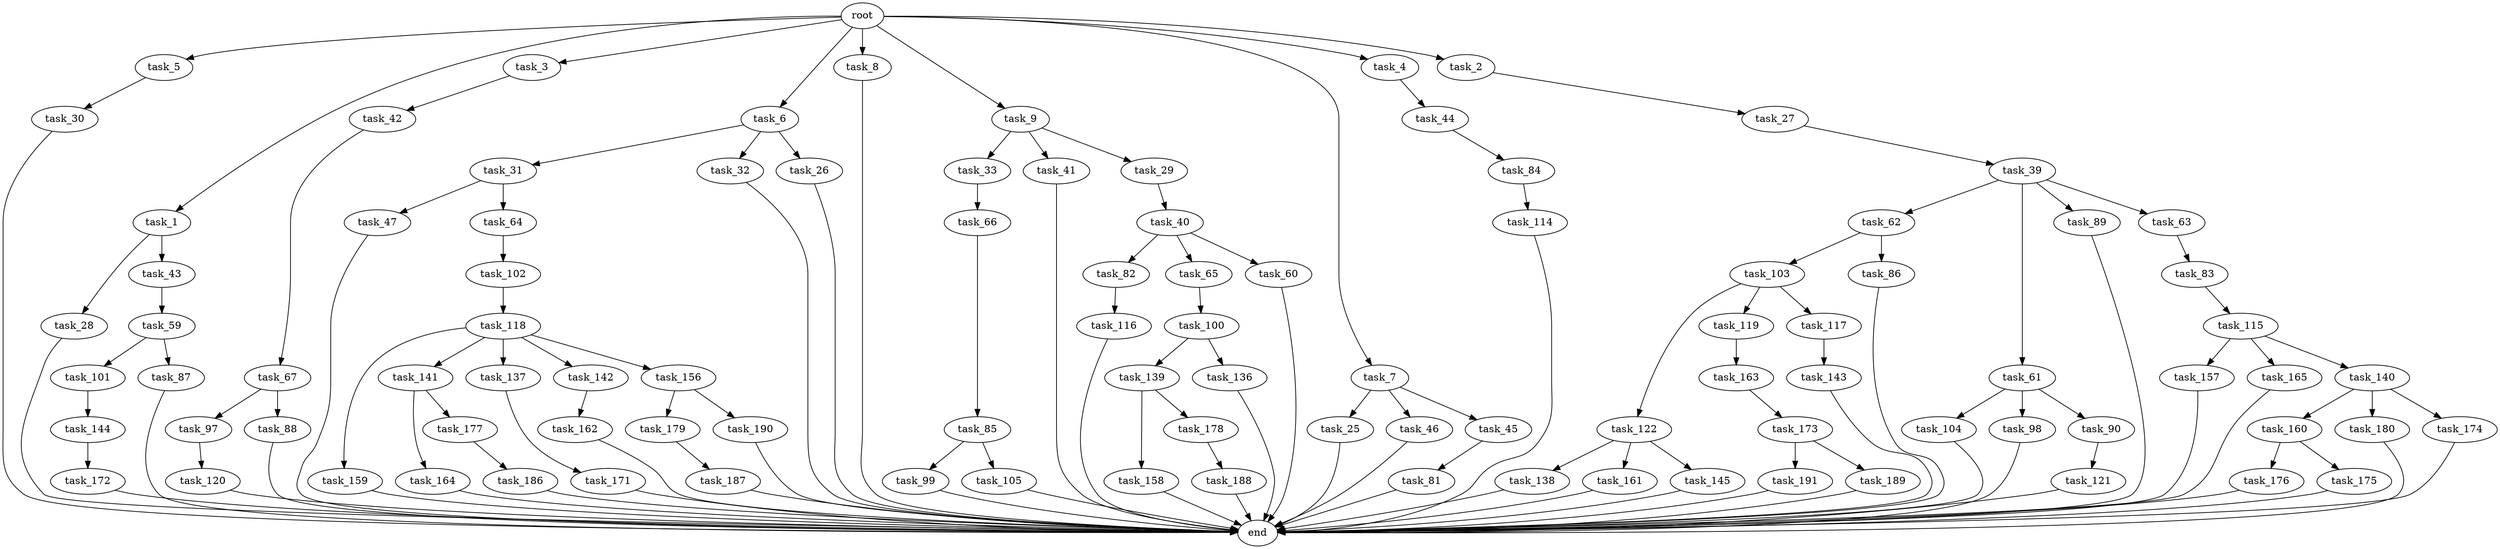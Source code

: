 digraph G {
  task_100 [size="420906795008.000000"];
  task_31 [size="77309411328.000000"];
  task_33 [size="420906795008.000000"];
  task_47 [size="549755813888.000000"];
  task_62 [size="214748364800.000000"];
  task_157 [size="77309411328.000000"];
  task_41 [size="420906795008.000000"];
  task_39 [size="309237645312.000000"];
  task_5 [size="1024.000000"];
  task_101 [size="695784701952.000000"];
  task_102 [size="549755813888.000000"];
  task_165 [size="77309411328.000000"];
  task_32 [size="77309411328.000000"];
  task_159 [size="549755813888.000000"];
  task_30 [size="137438953472.000000"];
  end [size="0.000000"];
  task_27 [size="695784701952.000000"];
  task_104 [size="34359738368.000000"];
  task_138 [size="420906795008.000000"];
  task_143 [size="77309411328.000000"];
  task_114 [size="695784701952.000000"];
  task_122 [size="695784701952.000000"];
  task_1 [size="1024.000000"];
  task_66 [size="214748364800.000000"];
  task_61 [size="214748364800.000000"];
  task_173 [size="695784701952.000000"];
  task_3 [size="1024.000000"];
  task_6 [size="1024.000000"];
  task_161 [size="420906795008.000000"];
  task_119 [size="695784701952.000000"];
  task_85 [size="695784701952.000000"];
  task_160 [size="137438953472.000000"];
  task_26 [size="77309411328.000000"];
  task_116 [size="549755813888.000000"];
  task_8 [size="1024.000000"];
  task_141 [size="549755813888.000000"];
  task_25 [size="858993459200.000000"];
  task_42 [size="695784701952.000000"];
  task_145 [size="420906795008.000000"];
  task_40 [size="309237645312.000000"];
  task_188 [size="549755813888.000000"];
  task_162 [size="549755813888.000000"];
  task_98 [size="34359738368.000000"];
  task_28 [size="214748364800.000000"];
  task_9 [size="1024.000000"];
  task_67 [size="420906795008.000000"];
  task_29 [size="420906795008.000000"];
  task_176 [size="309237645312.000000"];
  task_179 [size="549755813888.000000"];
  task_82 [size="34359738368.000000"];
  task_139 [size="137438953472.000000"];
  task_64 [size="549755813888.000000"];
  task_65 [size="34359738368.000000"];
  task_140 [size="77309411328.000000"];
  task_191 [size="309237645312.000000"];
  task_180 [size="137438953472.000000"];
  task_99 [size="549755813888.000000"];
  task_120 [size="549755813888.000000"];
  task_171 [size="695784701952.000000"];
  task_46 [size="858993459200.000000"];
  task_115 [size="549755813888.000000"];
  task_186 [size="137438953472.000000"];
  task_90 [size="34359738368.000000"];
  task_121 [size="137438953472.000000"];
  task_84 [size="77309411328.000000"];
  task_175 [size="309237645312.000000"];
  task_117 [size="695784701952.000000"];
  task_137 [size="549755813888.000000"];
  task_172 [size="858993459200.000000"];
  task_189 [size="309237645312.000000"];
  task_97 [size="420906795008.000000"];
  task_158 [size="549755813888.000000"];
  task_187 [size="34359738368.000000"];
  task_88 [size="420906795008.000000"];
  task_60 [size="34359738368.000000"];
  task_83 [size="695784701952.000000"];
  task_7 [size="1024.000000"];
  task_103 [size="420906795008.000000"];
  task_45 [size="858993459200.000000"];
  task_118 [size="214748364800.000000"];
  task_142 [size="549755813888.000000"];
  task_164 [size="137438953472.000000"];
  root [size="0.000000"];
  task_136 [size="137438953472.000000"];
  task_59 [size="695784701952.000000"];
  task_81 [size="137438953472.000000"];
  task_156 [size="549755813888.000000"];
  task_44 [size="858993459200.000000"];
  task_163 [size="214748364800.000000"];
  task_89 [size="214748364800.000000"];
  task_87 [size="695784701952.000000"];
  task_178 [size="549755813888.000000"];
  task_105 [size="549755813888.000000"];
  task_144 [size="858993459200.000000"];
  task_4 [size="1024.000000"];
  task_174 [size="137438953472.000000"];
  task_63 [size="214748364800.000000"];
  task_190 [size="549755813888.000000"];
  task_86 [size="420906795008.000000"];
  task_2 [size="1024.000000"];
  task_177 [size="137438953472.000000"];
  task_43 [size="214748364800.000000"];

  task_100 -> task_136 [size="134217728.000000"];
  task_100 -> task_139 [size="134217728.000000"];
  task_31 -> task_64 [size="536870912.000000"];
  task_31 -> task_47 [size="536870912.000000"];
  task_33 -> task_66 [size="209715200.000000"];
  task_47 -> end [size="1.000000"];
  task_62 -> task_103 [size="411041792.000000"];
  task_62 -> task_86 [size="411041792.000000"];
  task_157 -> end [size="1.000000"];
  task_41 -> end [size="1.000000"];
  task_39 -> task_62 [size="209715200.000000"];
  task_39 -> task_89 [size="209715200.000000"];
  task_39 -> task_61 [size="209715200.000000"];
  task_39 -> task_63 [size="209715200.000000"];
  task_5 -> task_30 [size="134217728.000000"];
  task_101 -> task_144 [size="838860800.000000"];
  task_102 -> task_118 [size="209715200.000000"];
  task_165 -> end [size="1.000000"];
  task_32 -> end [size="1.000000"];
  task_159 -> end [size="1.000000"];
  task_30 -> end [size="1.000000"];
  task_27 -> task_39 [size="301989888.000000"];
  task_104 -> end [size="1.000000"];
  task_138 -> end [size="1.000000"];
  task_143 -> end [size="1.000000"];
  task_114 -> end [size="1.000000"];
  task_122 -> task_138 [size="411041792.000000"];
  task_122 -> task_145 [size="411041792.000000"];
  task_122 -> task_161 [size="411041792.000000"];
  task_1 -> task_28 [size="209715200.000000"];
  task_1 -> task_43 [size="209715200.000000"];
  task_66 -> task_85 [size="679477248.000000"];
  task_61 -> task_90 [size="33554432.000000"];
  task_61 -> task_98 [size="33554432.000000"];
  task_61 -> task_104 [size="33554432.000000"];
  task_173 -> task_189 [size="301989888.000000"];
  task_173 -> task_191 [size="301989888.000000"];
  task_3 -> task_42 [size="679477248.000000"];
  task_6 -> task_26 [size="75497472.000000"];
  task_6 -> task_31 [size="75497472.000000"];
  task_6 -> task_32 [size="75497472.000000"];
  task_161 -> end [size="1.000000"];
  task_119 -> task_163 [size="209715200.000000"];
  task_85 -> task_99 [size="536870912.000000"];
  task_85 -> task_105 [size="536870912.000000"];
  task_160 -> task_176 [size="301989888.000000"];
  task_160 -> task_175 [size="301989888.000000"];
  task_26 -> end [size="1.000000"];
  task_116 -> end [size="1.000000"];
  task_8 -> end [size="1.000000"];
  task_141 -> task_177 [size="134217728.000000"];
  task_141 -> task_164 [size="134217728.000000"];
  task_25 -> end [size="1.000000"];
  task_42 -> task_67 [size="411041792.000000"];
  task_145 -> end [size="1.000000"];
  task_40 -> task_82 [size="33554432.000000"];
  task_40 -> task_60 [size="33554432.000000"];
  task_40 -> task_65 [size="33554432.000000"];
  task_188 -> end [size="1.000000"];
  task_162 -> end [size="1.000000"];
  task_98 -> end [size="1.000000"];
  task_28 -> end [size="1.000000"];
  task_9 -> task_33 [size="411041792.000000"];
  task_9 -> task_41 [size="411041792.000000"];
  task_9 -> task_29 [size="411041792.000000"];
  task_67 -> task_88 [size="411041792.000000"];
  task_67 -> task_97 [size="411041792.000000"];
  task_29 -> task_40 [size="301989888.000000"];
  task_176 -> end [size="1.000000"];
  task_179 -> task_187 [size="33554432.000000"];
  task_82 -> task_116 [size="536870912.000000"];
  task_139 -> task_158 [size="536870912.000000"];
  task_139 -> task_178 [size="536870912.000000"];
  task_64 -> task_102 [size="536870912.000000"];
  task_65 -> task_100 [size="411041792.000000"];
  task_140 -> task_180 [size="134217728.000000"];
  task_140 -> task_160 [size="134217728.000000"];
  task_140 -> task_174 [size="134217728.000000"];
  task_191 -> end [size="1.000000"];
  task_180 -> end [size="1.000000"];
  task_99 -> end [size="1.000000"];
  task_120 -> end [size="1.000000"];
  task_171 -> end [size="1.000000"];
  task_46 -> end [size="1.000000"];
  task_115 -> task_140 [size="75497472.000000"];
  task_115 -> task_157 [size="75497472.000000"];
  task_115 -> task_165 [size="75497472.000000"];
  task_186 -> end [size="1.000000"];
  task_90 -> task_121 [size="134217728.000000"];
  task_121 -> end [size="1.000000"];
  task_84 -> task_114 [size="679477248.000000"];
  task_175 -> end [size="1.000000"];
  task_117 -> task_143 [size="75497472.000000"];
  task_137 -> task_171 [size="679477248.000000"];
  task_172 -> end [size="1.000000"];
  task_189 -> end [size="1.000000"];
  task_97 -> task_120 [size="536870912.000000"];
  task_158 -> end [size="1.000000"];
  task_187 -> end [size="1.000000"];
  task_88 -> end [size="1.000000"];
  task_60 -> end [size="1.000000"];
  task_83 -> task_115 [size="536870912.000000"];
  task_7 -> task_45 [size="838860800.000000"];
  task_7 -> task_46 [size="838860800.000000"];
  task_7 -> task_25 [size="838860800.000000"];
  task_103 -> task_117 [size="679477248.000000"];
  task_103 -> task_122 [size="679477248.000000"];
  task_103 -> task_119 [size="679477248.000000"];
  task_45 -> task_81 [size="134217728.000000"];
  task_118 -> task_137 [size="536870912.000000"];
  task_118 -> task_156 [size="536870912.000000"];
  task_118 -> task_142 [size="536870912.000000"];
  task_118 -> task_141 [size="536870912.000000"];
  task_118 -> task_159 [size="536870912.000000"];
  task_142 -> task_162 [size="536870912.000000"];
  task_164 -> end [size="1.000000"];
  root -> task_9 [size="1.000000"];
  root -> task_5 [size="1.000000"];
  root -> task_7 [size="1.000000"];
  root -> task_2 [size="1.000000"];
  root -> task_1 [size="1.000000"];
  root -> task_8 [size="1.000000"];
  root -> task_4 [size="1.000000"];
  root -> task_3 [size="1.000000"];
  root -> task_6 [size="1.000000"];
  task_136 -> end [size="1.000000"];
  task_59 -> task_101 [size="679477248.000000"];
  task_59 -> task_87 [size="679477248.000000"];
  task_81 -> end [size="1.000000"];
  task_156 -> task_190 [size="536870912.000000"];
  task_156 -> task_179 [size="536870912.000000"];
  task_44 -> task_84 [size="75497472.000000"];
  task_163 -> task_173 [size="679477248.000000"];
  task_89 -> end [size="1.000000"];
  task_87 -> end [size="1.000000"];
  task_178 -> task_188 [size="536870912.000000"];
  task_105 -> end [size="1.000000"];
  task_144 -> task_172 [size="838860800.000000"];
  task_4 -> task_44 [size="838860800.000000"];
  task_174 -> end [size="1.000000"];
  task_63 -> task_83 [size="679477248.000000"];
  task_190 -> end [size="1.000000"];
  task_86 -> end [size="1.000000"];
  task_2 -> task_27 [size="679477248.000000"];
  task_177 -> task_186 [size="134217728.000000"];
  task_43 -> task_59 [size="679477248.000000"];
}

